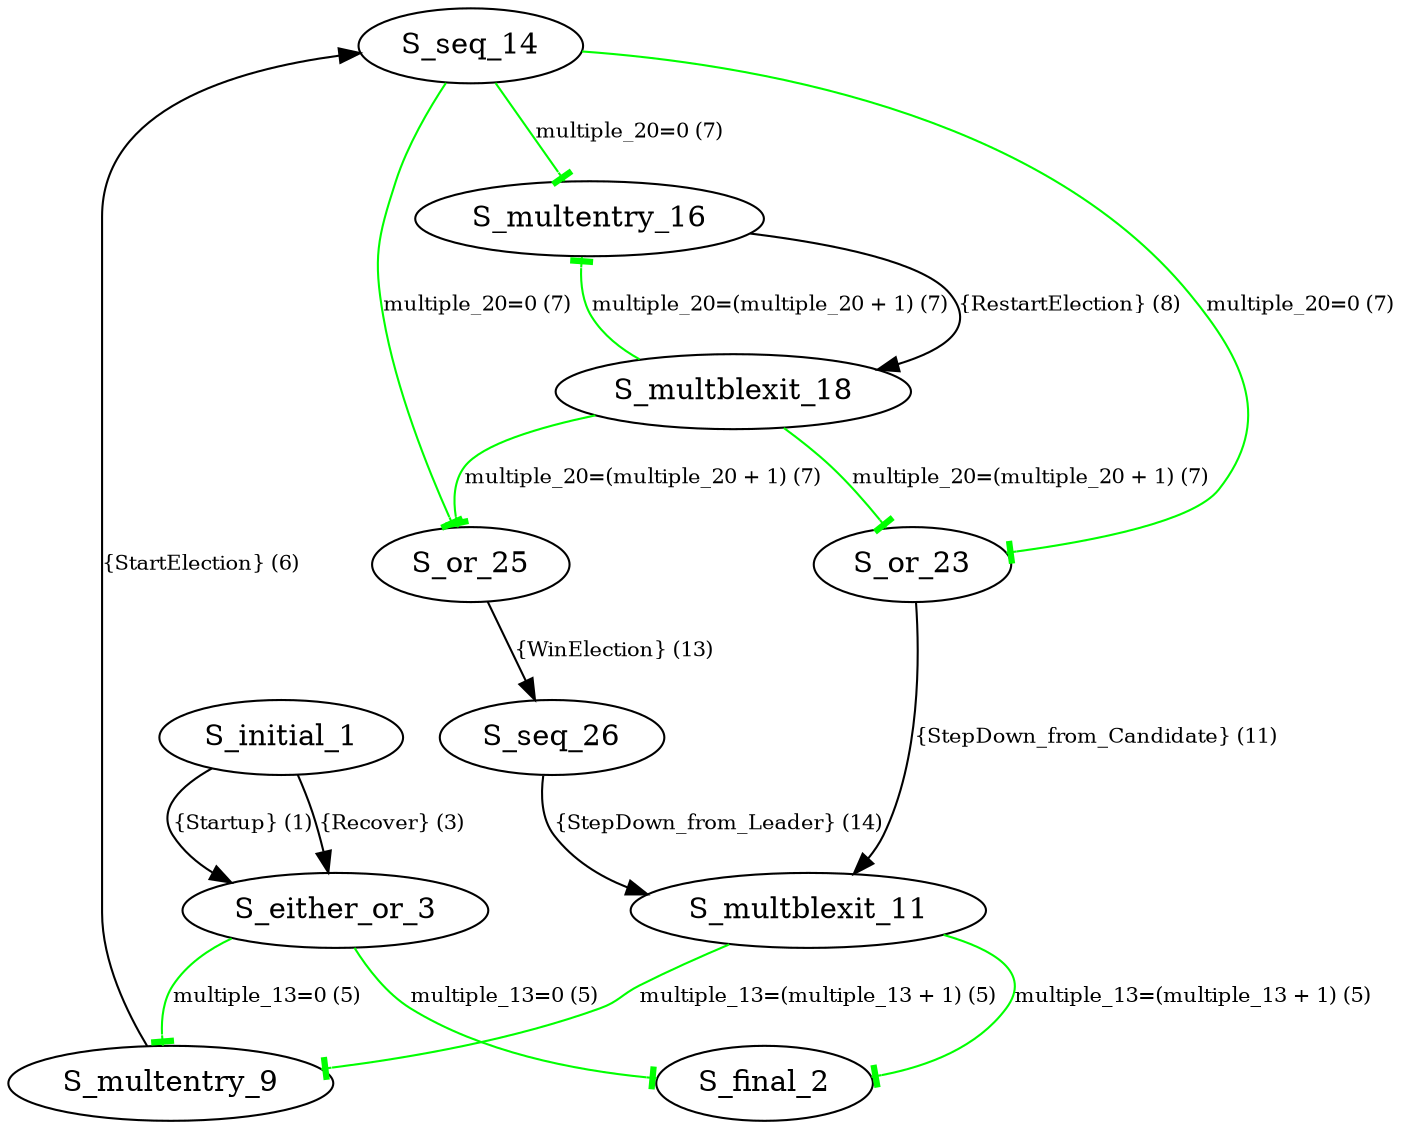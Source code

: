 digraph FUNCTION {
subgraph raft_general {
 "S_seq_14" -> "S_multentry_16" [label="multiple_20=0 (7)",fontsize=10,arrowhead="tee",color="green"];
 "S_seq_14" -> "S_or_25" [label="multiple_20=0 (7)",fontsize=10,arrowhead="tee",color="green"];
 "S_seq_14" -> "S_or_23" [label="multiple_20=0 (7)",fontsize=10,arrowhead="tee",color="green"];

 "S_multentry_9" -> "S_seq_14" [label="{StartElection} (6)",fontsize=10,];
 "S_seq_26" -> "S_multblexit_11" [label="{StepDown_from_Leader} (14)",fontsize=10,];
 "S_or_23" -> "S_multblexit_11" [label="{StepDown_from_Candidate} (11)",fontsize=10,];
 "S_multblexit_18" -> "S_multentry_16" [label="multiple_20=(multiple_20 + 1) (7)",fontsize=10,arrowhead="tee",color="green"];
 "S_multblexit_18" -> "S_or_25" [label="multiple_20=(multiple_20 + 1) (7)",fontsize=10,arrowhead="tee",color="green"];
 "S_multblexit_18" -> "S_or_23" [label="multiple_20=(multiple_20 + 1) (7)",fontsize=10,arrowhead="tee",color="green"];
 "S_multblexit_11" -> "S_multentry_9" [label="multiple_13=(multiple_13 + 1) (5)",fontsize=10,arrowhead="tee",color="green"];
 "S_multblexit_11" -> "S_final_2" [label="multiple_13=(multiple_13 + 1) (5)",fontsize=10,arrowhead="tee",color="green"];
 "S_either_or_3" -> "S_multentry_9" [label="multiple_13=0 (5)",fontsize=10,arrowhead="tee",color="green"];
 "S_either_or_3" -> "S_final_2" [label="multiple_13=0 (5)",fontsize=10,arrowhead="tee",color="green"];
 "S_or_25" -> "S_seq_26" [label="{WinElection} (13)",fontsize=10,];
 "S_multentry_16" -> "S_multblexit_18" [label="{RestartElection} (8)",fontsize=10,];
 "S_initial_1" -> "S_either_or_3" [label="{Startup} (1)",fontsize=10,];
 "S_initial_1" -> "S_either_or_3" [label="{Recover} (3)",fontsize=10,];
}
}
